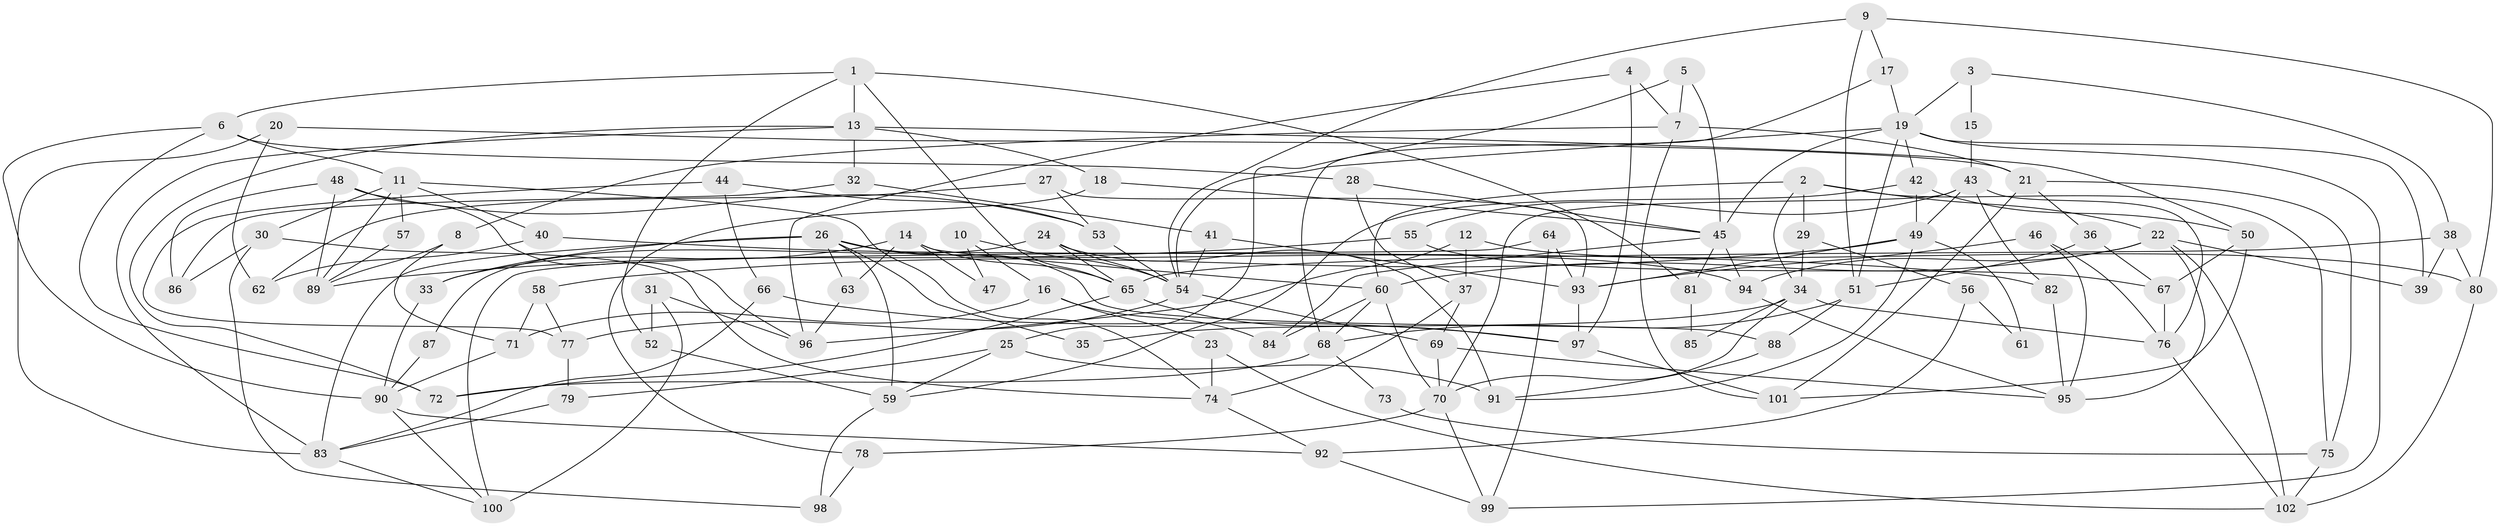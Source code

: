 // coarse degree distribution, {3: 0.16666666666666666, 4: 0.23333333333333334, 5: 0.13333333333333333, 2: 0.06666666666666667, 9: 0.03333333333333333, 6: 0.13333333333333333, 7: 0.06666666666666667, 10: 0.03333333333333333, 11: 0.03333333333333333, 13: 0.03333333333333333, 8: 0.06666666666666667}
// Generated by graph-tools (version 1.1) at 2025/52/03/04/25 21:52:09]
// undirected, 102 vertices, 204 edges
graph export_dot {
graph [start="1"]
  node [color=gray90,style=filled];
  1;
  2;
  3;
  4;
  5;
  6;
  7;
  8;
  9;
  10;
  11;
  12;
  13;
  14;
  15;
  16;
  17;
  18;
  19;
  20;
  21;
  22;
  23;
  24;
  25;
  26;
  27;
  28;
  29;
  30;
  31;
  32;
  33;
  34;
  35;
  36;
  37;
  38;
  39;
  40;
  41;
  42;
  43;
  44;
  45;
  46;
  47;
  48;
  49;
  50;
  51;
  52;
  53;
  54;
  55;
  56;
  57;
  58;
  59;
  60;
  61;
  62;
  63;
  64;
  65;
  66;
  67;
  68;
  69;
  70;
  71;
  72;
  73;
  74;
  75;
  76;
  77;
  78;
  79;
  80;
  81;
  82;
  83;
  84;
  85;
  86;
  87;
  88;
  89;
  90;
  91;
  92;
  93;
  94;
  95;
  96;
  97;
  98;
  99;
  100;
  101;
  102;
  1 -- 6;
  1 -- 13;
  1 -- 52;
  1 -- 65;
  1 -- 81;
  2 -- 60;
  2 -- 34;
  2 -- 22;
  2 -- 29;
  2 -- 75;
  3 -- 19;
  3 -- 38;
  3 -- 15;
  4 -- 7;
  4 -- 97;
  4 -- 96;
  5 -- 45;
  5 -- 25;
  5 -- 7;
  6 -- 90;
  6 -- 11;
  6 -- 28;
  6 -- 72;
  7 -- 101;
  7 -- 8;
  7 -- 21;
  8 -- 89;
  8 -- 71;
  9 -- 54;
  9 -- 51;
  9 -- 17;
  9 -- 80;
  10 -- 54;
  10 -- 16;
  10 -- 47;
  11 -- 74;
  11 -- 30;
  11 -- 40;
  11 -- 57;
  11 -- 89;
  12 -- 96;
  12 -- 80;
  12 -- 37;
  13 -- 72;
  13 -- 18;
  13 -- 32;
  13 -- 50;
  13 -- 83;
  14 -- 65;
  14 -- 60;
  14 -- 33;
  14 -- 47;
  14 -- 63;
  15 -- 43;
  16 -- 23;
  16 -- 84;
  16 -- 71;
  17 -- 68;
  17 -- 19;
  18 -- 78;
  18 -- 45;
  19 -- 51;
  19 -- 39;
  19 -- 42;
  19 -- 45;
  19 -- 54;
  19 -- 99;
  20 -- 21;
  20 -- 83;
  20 -- 62;
  21 -- 75;
  21 -- 36;
  21 -- 101;
  22 -- 39;
  22 -- 60;
  22 -- 94;
  22 -- 95;
  22 -- 102;
  23 -- 74;
  23 -- 102;
  24 -- 65;
  24 -- 91;
  24 -- 54;
  24 -- 87;
  25 -- 79;
  25 -- 59;
  25 -- 91;
  26 -- 33;
  26 -- 94;
  26 -- 35;
  26 -- 59;
  26 -- 63;
  26 -- 83;
  26 -- 88;
  27 -- 53;
  27 -- 93;
  27 -- 62;
  28 -- 37;
  28 -- 45;
  29 -- 34;
  29 -- 56;
  30 -- 74;
  30 -- 86;
  30 -- 98;
  31 -- 52;
  31 -- 96;
  31 -- 100;
  32 -- 41;
  32 -- 86;
  33 -- 90;
  34 -- 70;
  34 -- 76;
  34 -- 35;
  34 -- 85;
  36 -- 67;
  36 -- 51;
  37 -- 69;
  37 -- 74;
  38 -- 65;
  38 -- 80;
  38 -- 39;
  40 -- 62;
  40 -- 82;
  41 -- 54;
  41 -- 93;
  42 -- 49;
  42 -- 50;
  42 -- 59;
  43 -- 70;
  43 -- 82;
  43 -- 49;
  43 -- 55;
  43 -- 76;
  44 -- 77;
  44 -- 53;
  44 -- 66;
  45 -- 81;
  45 -- 84;
  45 -- 94;
  46 -- 95;
  46 -- 93;
  46 -- 76;
  48 -- 96;
  48 -- 89;
  48 -- 53;
  48 -- 86;
  49 -- 91;
  49 -- 58;
  49 -- 61;
  49 -- 93;
  50 -- 67;
  50 -- 101;
  51 -- 68;
  51 -- 88;
  52 -- 59;
  53 -- 54;
  54 -- 69;
  54 -- 77;
  55 -- 67;
  55 -- 89;
  56 -- 92;
  56 -- 61;
  57 -- 89;
  58 -- 71;
  58 -- 77;
  59 -- 98;
  60 -- 70;
  60 -- 68;
  60 -- 84;
  63 -- 96;
  64 -- 93;
  64 -- 100;
  64 -- 99;
  65 -- 97;
  65 -- 72;
  66 -- 83;
  66 -- 97;
  67 -- 76;
  68 -- 72;
  68 -- 73;
  69 -- 95;
  69 -- 70;
  70 -- 99;
  70 -- 78;
  71 -- 90;
  73 -- 75;
  74 -- 92;
  75 -- 102;
  76 -- 102;
  77 -- 79;
  78 -- 98;
  79 -- 83;
  80 -- 102;
  81 -- 85;
  82 -- 95;
  83 -- 100;
  87 -- 90;
  88 -- 91;
  90 -- 100;
  90 -- 92;
  92 -- 99;
  93 -- 97;
  94 -- 95;
  97 -- 101;
}
